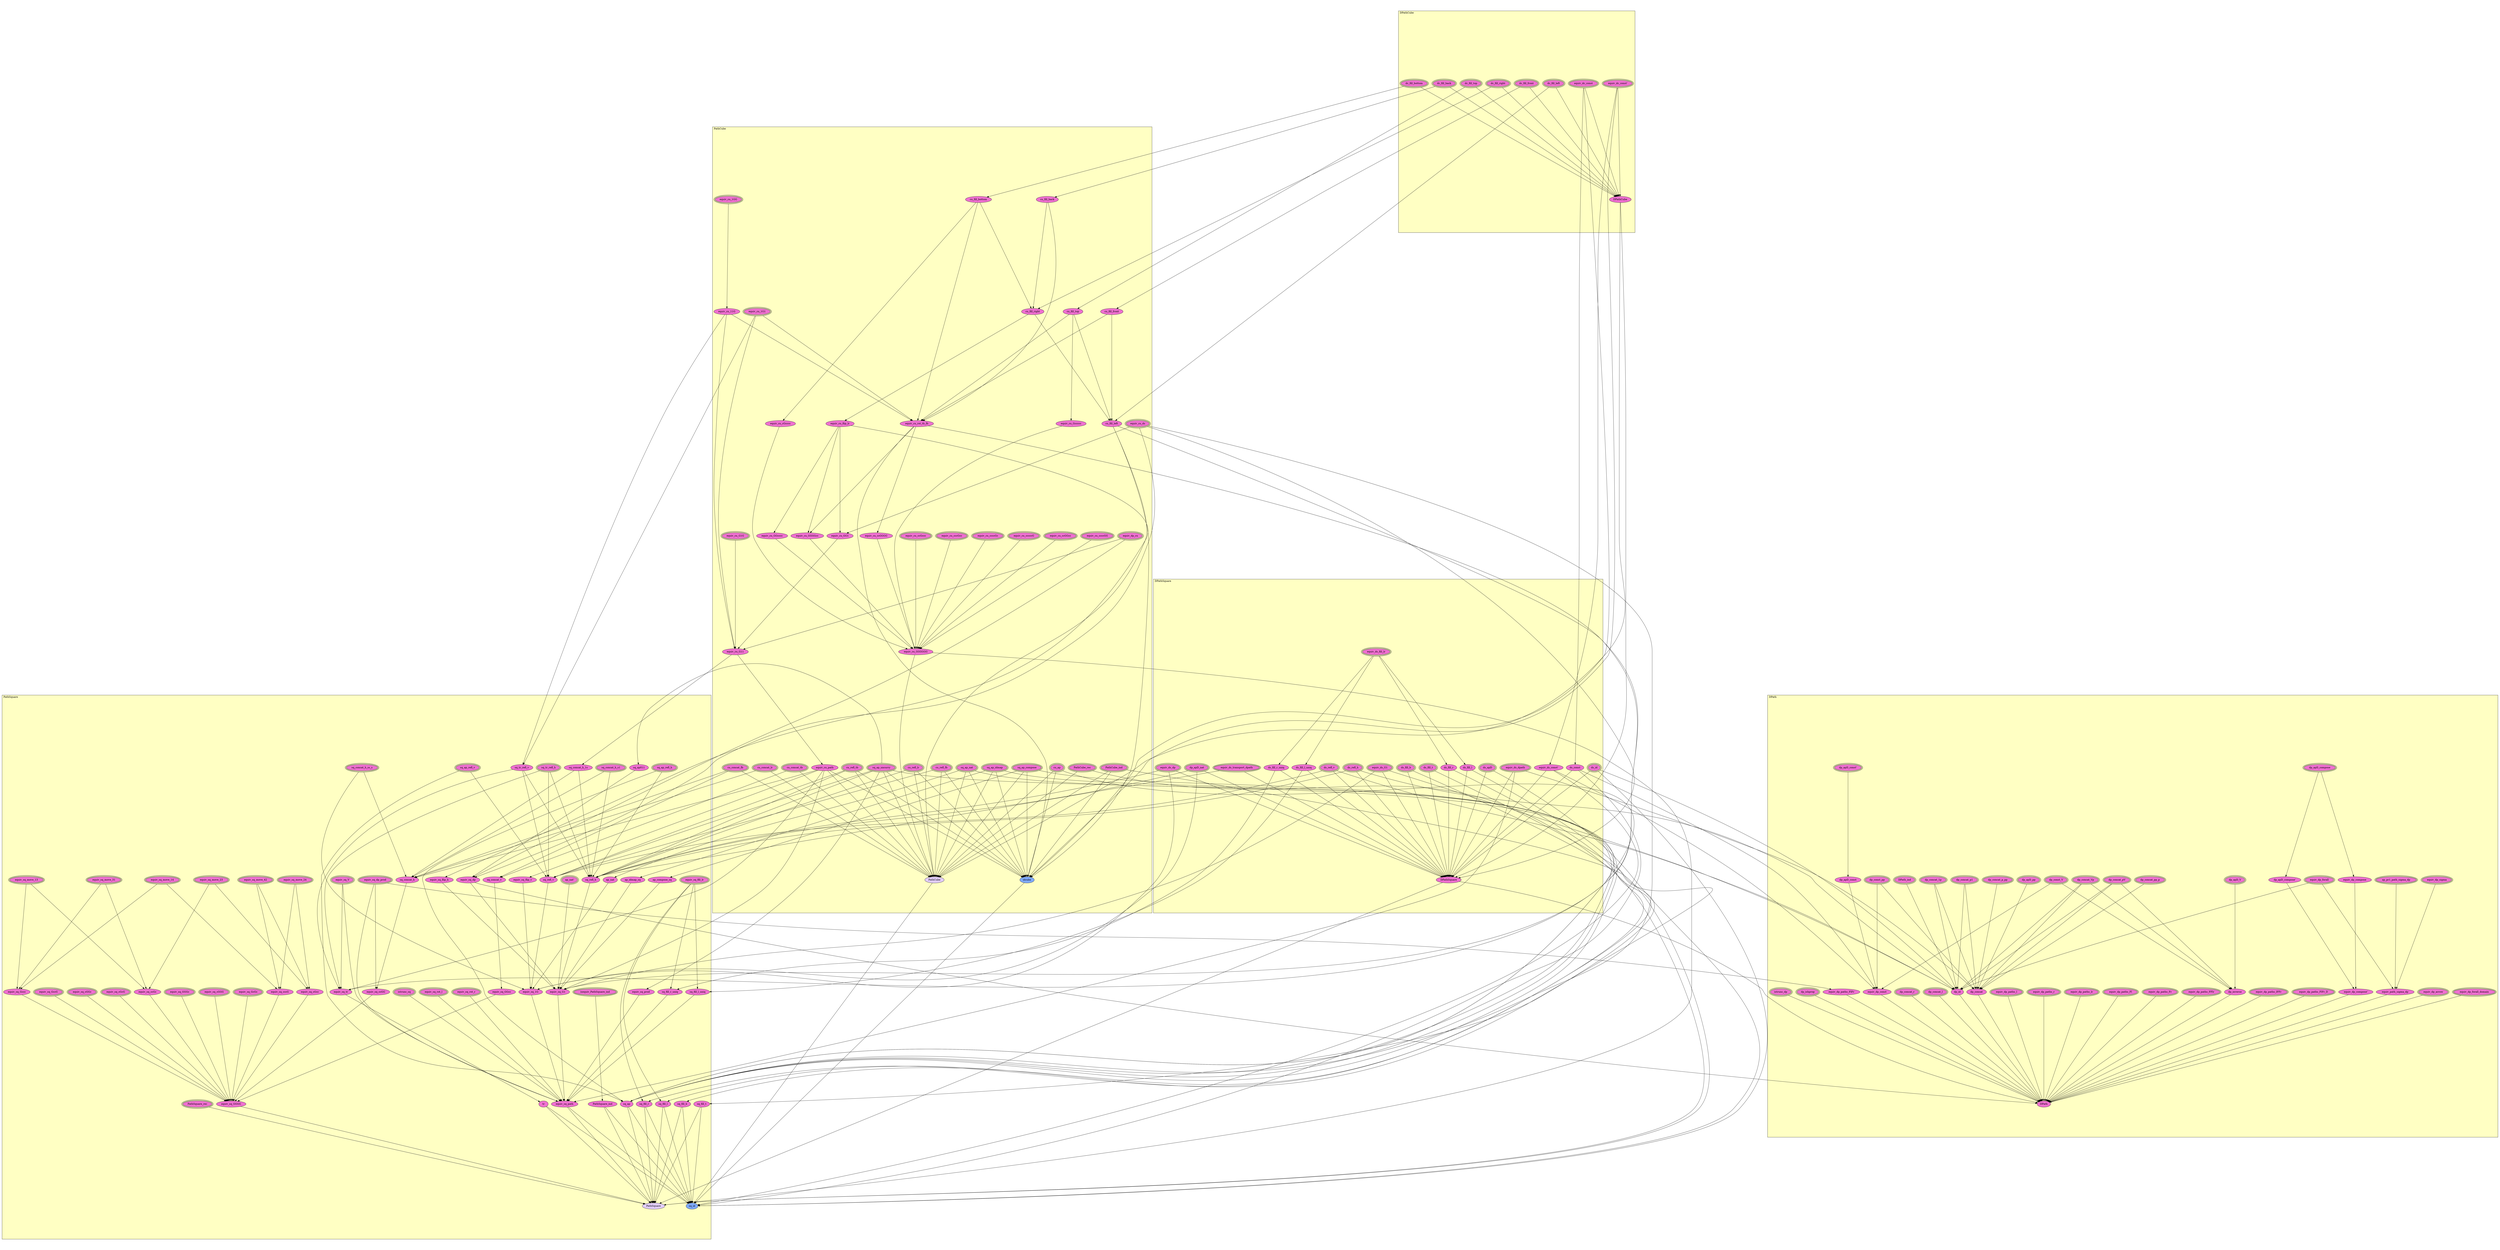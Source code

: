 digraph HoTT_Cubical {
  graph [ratio=0.5]
  node [style=filled]
DPathCube_dc_fill_bottom [label="dc_fill_bottom", URL=<DPathCube.html#dc_fill_bottom>, peripheries=3, fillcolor="#F070D1"] ;
PathSquare_sq_ap011 [label="sq_ap011", URL=<PathSquare.html#sq_ap011>, fillcolor="#F070D1"] ;
DPathCube_dc_fill_top [label="dc_fill_top", URL=<DPathCube.html#dc_fill_top>, peripheries=3, fillcolor="#F070D1"] ;
PathSquare_equiv_sq_dp [label="equiv_sq_dp", URL=<PathSquare.html#equiv_sq_dp>, fillcolor="#F070D1"] ;
DPathCube_dc_fill_right [label="dc_fill_right", URL=<DPathCube.html#dc_fill_right>, peripheries=3, fillcolor="#F070D1"] ;
DPathCube_dc_fill_left [label="dc_fill_left", URL=<DPathCube.html#dc_fill_left>, peripheries=3, fillcolor="#F070D1"] ;
PathSquare_ap_idmap_sq [label="ap_idmap_sq", URL=<PathSquare.html#ap_idmap_sq>, fillcolor="#F070D1"] ;
DPathCube_equiv_dc_const [label="equiv_dc_const", URL=<DPathCube.html#equiv_dc_const>, peripheries=3, fillcolor="#F070D1"] ;
PathSquare_ap_compose_sq [label="ap_compose_sq", URL=<PathSquare.html#ap_compose_sq>, fillcolor="#F070D1"] ;
DPathCube_equiv_dc_const_ [label="equiv_dc_const'", URL=<DPathCube.html#equiv_dc_const'>, peripheries=3, fillcolor="#F070D1"] ;
PathSquare_ap_nat_ [label="ap_nat'", URL=<PathSquare.html#ap_nat'>, peripheries=3, fillcolor="#F070D1"] ;
PathSquare_ap_nat [label="ap_nat", URL=<PathSquare.html#ap_nat>, fillcolor="#F070D1"] ;
DPathCube_DPathCube [label="DPathCube", URL=<DPathCube.html#DPathCube>, fillcolor="#F070D1"] ;
PathSquare_equiv_sq_prod [label="equiv_sq_prod", URL=<PathSquare.html#equiv_sq_prod>, fillcolor="#F070D1"] ;
DPath_equiv_dp_sigma [label="equiv_dp_sigma", URL=<DPath.html#equiv_dp_sigma>, peripheries=3, fillcolor="#F070D1"] ;
PathSquare_sq_ap_refl_v [label="sq_ap_refl_v", URL=<PathSquare.html#sq_ap_refl_v>, peripheries=3, fillcolor="#F070D1"] ;
DPath_equiv_dp_forall_domain [label="equiv_dp_forall_domain", URL=<DPath.html#equiv_dp_forall_domain>, peripheries=3, fillcolor="#F070D1"] ;
PathSquare_sq_ap_refl_h [label="sq_ap_refl_h", URL=<PathSquare.html#sq_ap_refl_h>, peripheries=3, fillcolor="#F070D1"] ;
DPath_equiv_dp_arrow [label="equiv_dp_arrow", URL=<DPath.html#equiv_dp_arrow>, peripheries=3, fillcolor="#F070D1"] ;
PathSquare_sq_ap [label="sq_ap", URL=<PathSquare.html#sq_ap>, fillcolor="#F070D1"] ;
DPath_equiv_dp_forall [label="equiv_dp_forall", URL=<DPath.html#equiv_dp_forall>, peripheries=3, fillcolor="#F070D1"] ;
PathSquare_sq_fill_b [label="sq_fill_b", URL=<PathSquare.html#sq_fill_b>, fillcolor="#F070D1"] ;
DPath_ap_pr1_path_sigma_dp [label="ap_pr1_path_sigma_dp", URL=<DPath.html#ap_pr1_path_sigma_dp>, peripheries=3, fillcolor="#F070D1"] ;
PathSquare_sq_fill_t [label="sq_fill_t", URL=<PathSquare.html#sq_fill_t>, fillcolor="#F070D1"] ;
DPath_equiv_path_sigma_dp [label="equiv_path_sigma_dp", URL=<DPath.html#equiv_path_sigma_dp>, fillcolor="#F070D1"] ;
PathSquare_equiv_sq_fill_lr [label="equiv_sq_fill_lr", URL=<PathSquare.html#equiv_sq_fill_lr>, peripheries=3, fillcolor="#F070D1"] ;
DPath_dp_apD_compose [label="dp_apD_compose", URL=<DPath.html#dp_apD_compose>, peripheries=3, fillcolor="#F070D1"] ;
PathSquare_sq_fill_r_uniq [label="sq_fill_r_uniq", URL=<PathSquare.html#sq_fill_r_uniq>, fillcolor="#F070D1"] ;
DPath_dp_apD_compose_ [label="dp_apD_compose'", URL=<DPath.html#dp_apD_compose'>, fillcolor="#F070D1"] ;
PathSquare_sq_fill_r [label="sq_fill_r", URL=<PathSquare.html#sq_fill_r>, fillcolor="#F070D1"] ;
DPath_equiv_dp_compose [label="equiv_dp_compose", URL=<DPath.html#equiv_dp_compose>, fillcolor="#F070D1"] ;
PathSquare_sq_fill_l_uniq [label="sq_fill_l_uniq", URL=<PathSquare.html#sq_fill_l_uniq>, fillcolor="#F070D1"] ;
DPath_equiv_dp_compose_ [label="equiv_dp_compose'", URL=<DPath.html#equiv_dp_compose'>, fillcolor="#F070D1"] ;
PathSquare_sq_fill_l [label="sq_fill_l", URL=<PathSquare.html#sq_fill_l>, fillcolor="#F070D1"] ;
DPath_equiv_dp_paths_FlFr_D [label="equiv_dp_paths_FlFr_D", URL=<DPath.html#equiv_dp_paths_FlFr_D>, peripheries=3, fillcolor="#F070D1"] ;
PathSquare_sq_concat_h_ss_s [label="sq_concat_h_ss_s", URL=<PathSquare.html#sq_concat_h_ss_s>, peripheries=3, fillcolor="#F070D1"] ;
DPath_equiv_dp_paths_lFFr [label="equiv_dp_paths_lFFr", URL=<DPath.html#equiv_dp_paths_lFFr>, peripheries=3, fillcolor="#F070D1"] ;
PathSquare_sq_concat_h_1s [label="sq_concat_h_1s", URL=<PathSquare.html#sq_concat_h_1s>, fillcolor="#F070D1"] ;
DPath_equiv_dp_paths_FlFr [label="equiv_dp_paths_FlFr", URL=<DPath.html#equiv_dp_paths_FlFr>, fillcolor="#F070D1"] ;
PathSquare_sq_concat_h_s1 [label="sq_concat_h_s1", URL=<PathSquare.html#sq_concat_h_s1>, peripheries=3, fillcolor="#F070D1"] ;
DPath_equiv_dp_paths_FFlr [label="equiv_dp_paths_FFlr", URL=<DPath.html#equiv_dp_paths_FFlr>, peripheries=3, fillcolor="#F070D1"] ;
PathSquare_sq_concat_v [label="sq_concat_v", URL=<PathSquare.html#sq_concat_v>, fillcolor="#F070D1"] ;
DPath_equiv_dp_paths_Fr [label="equiv_dp_paths_Fr", URL=<DPath.html#equiv_dp_paths_Fr>, peripheries=3, fillcolor="#F070D1"] ;
PathSquare_sq_concat_h [label="sq_concat_h", URL=<PathSquare.html#sq_concat_h>, fillcolor="#F070D1"] ;
DPath_equiv_dp_paths_Fl [label="equiv_dp_paths_Fl", URL=<DPath.html#equiv_dp_paths_Fl>, peripheries=3, fillcolor="#F070D1"] ;
PathSquare_equiv_sq_dp_prod [label="equiv_sq_dp_prod", URL=<PathSquare.html#equiv_sq_dp_prod>, peripheries=3, fillcolor="#F070D1"] ;
DPath_equiv_dp_paths_lr [label="equiv_dp_paths_lr", URL=<DPath.html#equiv_dp_paths_lr>, peripheries=3, fillcolor="#F070D1"] ;
PathSquare_equiv_sq_move_31 [label="equiv_sq_move_31", URL=<PathSquare.html#equiv_sq_move_31>, peripheries=3, fillcolor="#F070D1"] ;
DPath_equiv_dp_paths_r [label="equiv_dp_paths_r", URL=<DPath.html#equiv_dp_paths_r>, peripheries=3, fillcolor="#F070D1"] ;
PathSquare_equiv_sq_move_13 [label="equiv_sq_move_13", URL=<PathSquare.html#equiv_sq_move_13>, peripheries=3, fillcolor="#F070D1"] ;
DPath_equiv_dp_paths_l [label="equiv_dp_paths_l", URL=<DPath.html#equiv_dp_paths_l>, peripheries=3, fillcolor="#F070D1"] ;
PathSquare_equiv_sq_move_42 [label="equiv_sq_move_42", URL=<PathSquare.html#equiv_sq_move_42>, peripheries=3, fillcolor="#F070D1"] ;
DPath_dp_concat_p_pp [label="dp_concat_p_pp", URL=<DPath.html#dp_concat_p_pp>, peripheries=3, fillcolor="#F070D1"] ;
PathSquare_equiv_sq_move_24 [label="equiv_sq_move_24", URL=<PathSquare.html#equiv_sq_move_24>, peripheries=3, fillcolor="#F070D1"] ;
DPath_dp_concat_pp_p [label="dp_concat_pp_p", URL=<DPath.html#dp_concat_pp_p>, peripheries=3, fillcolor="#F070D1"] ;
PathSquare_equiv_sq_move_14 [label="equiv_sq_move_14", URL=<PathSquare.html#equiv_sq_move_14>, peripheries=3, fillcolor="#F070D1"] ;
DPath_dp_concat_pV [label="dp_concat_pV", URL=<DPath.html#dp_concat_pV>, peripheries=3, fillcolor="#F070D1"] ;
PathSquare_equiv_sq_move_23 [label="equiv_sq_move_23", URL=<PathSquare.html#equiv_sq_move_23>, peripheries=3, fillcolor="#F070D1"] ;
DPath_dp_concat_Vp [label="dp_concat_Vp", URL=<DPath.html#dp_concat_Vp>, peripheries=3, fillcolor="#F070D1"] ;
PathSquare_equiv_sq_cGGG [label="equiv_sq_cGGG", URL=<PathSquare.html#equiv_sq_cGGG>, peripheries=3, fillcolor="#F070D1"] ;
DPath_dp_concat_1p [label="dp_concat_1p", URL=<DPath.html#dp_concat_1p>, peripheries=3, fillcolor="#F070D1"] ;
PathSquare_equiv_sq_GGGc [label="equiv_sq_GGGc", URL=<PathSquare.html#equiv_sq_GGGc>, peripheries=3, fillcolor="#F070D1"] ;
DPath_dp_concat_p1 [label="dp_concat_p1", URL=<DPath.html#dp_concat_p1>, peripheries=3, fillcolor="#F070D1"] ;
PathSquare_equiv_sq_ccGG [label="equiv_sq_ccGG", URL=<PathSquare.html#equiv_sq_ccGG>, fillcolor="#F070D1"] ;
DPath_dp_const_V [label="dp_const_V", URL=<DPath.html#dp_const_V>, peripheries=3, fillcolor="#F070D1"] ;
PathSquare_equiv_sq_cGcG [label="equiv_sq_cGcG", URL=<PathSquare.html#equiv_sq_cGcG>, peripheries=3, fillcolor="#F070D1"] ;
DPath_dp_const_pp [label="dp_const_pp", URL=<DPath.html#dp_const_pp>, peripheries=3, fillcolor="#F070D1"] ;
PathSquare_equiv_sq_cGGc [label="equiv_sq_cGGc", URL=<PathSquare.html#equiv_sq_cGGc>, peripheries=3, fillcolor="#F070D1"] ;
DPath_dp_apD_V [label="dp_apD_V", URL=<DPath.html#dp_apD_V>, peripheries=3, fillcolor="#F070D1"] ;
PathSquare_equiv_sq_GccG [label="equiv_sq_GccG", URL=<PathSquare.html#equiv_sq_GccG>, peripheries=3, fillcolor="#F070D1"] ;
DPath_dp_apD_pp [label="dp_apD_pp", URL=<DPath.html#dp_apD_pp>, peripheries=3, fillcolor="#F070D1"] ;
PathSquare_equiv_sq_GcGc [label="equiv_sq_GcGc", URL=<PathSquare.html#equiv_sq_GcGc>, peripheries=3, fillcolor="#F070D1"] ;
DPath_dp_inverse [label="dp_inverse", URL=<DPath.html#dp_inverse>, fillcolor="#F070D1"] ;
PathSquare_equiv_sq_GGcc [label="equiv_sq_GGcc", URL=<PathSquare.html#equiv_sq_GGcc>, fillcolor="#F070D1"] ;
DPath_dp_concat_l [label="dp_concat_l", URL=<DPath.html#dp_concat_l>, peripheries=3, fillcolor="#F070D1"] ;
PathSquare_equiv_sq_cccG [label="equiv_sq_cccG", URL=<PathSquare.html#equiv_sq_cccG>, fillcolor="#F070D1"] ;
DPath_dp_concat_r [label="dp_concat_r", URL=<DPath.html#dp_concat_r>, peripheries=3, fillcolor="#F070D1"] ;
PathSquare_equiv_sq_ccGc [label="equiv_sq_ccGc", URL=<PathSquare.html#equiv_sq_ccGc>, fillcolor="#F070D1"] ;
DPath_dp_concat [label="dp_concat", URL=<DPath.html#dp_concat>, fillcolor="#F070D1"] ;
PathSquare_equiv_sq_cGcc [label="equiv_sq_cGcc", URL=<PathSquare.html#equiv_sq_cGcc>, fillcolor="#F070D1"] ;
DPath_dp_apD_const_ [label="dp_apD_const'", URL=<DPath.html#dp_apD_const'>, peripheries=3, fillcolor="#F070D1"] ;
PathSquare_equiv_sq_Gccc [label="equiv_sq_Gccc", URL=<PathSquare.html#equiv_sq_Gccc>, fillcolor="#F070D1"] ;
DPath_dp_apD_const [label="dp_apD_const", URL=<DPath.html#dp_apD_const>, fillcolor="#F070D1"] ;
PathSquare_equiv_sq_GGGG [label="equiv_sq_GGGG", URL=<PathSquare.html#equiv_sq_GGGG>, fillcolor="#F070D1"] ;
DPath_equiv_dp_const [label="equiv_dp_const", URL=<DPath.html#equiv_dp_const>, fillcolor="#F070D1"] ;
PathSquare_equiv_sq_rot_r [label="equiv_sq_rot_r", URL=<PathSquare.html#equiv_sq_rot_r>, peripheries=3, fillcolor="#F070D1"] ;
DPath_DPath_ind [label="DPath_ind", URL=<DPath.html#DPath_ind>, peripheries=3, fillcolor="#F070D1"] ;
PathSquare_equiv_sq_rot_l [label="equiv_sq_rot_l", URL=<PathSquare.html#equiv_sq_rot_l>, peripheries=3, fillcolor="#F070D1"] ;
DPath_dp_id [label="dp_id", URL=<DPath.html#dp_id>, fillcolor="#F070D1"] ;
PathSquare_equiv_sq_V [label="equiv_sq_V", URL=<PathSquare.html#equiv_sq_V>, peripheries=3, fillcolor="#F070D1"] ;
DPath_dp_ishprop [label="dp_ishprop", URL=<DPath.html#dp_ishprop>, peripheries=3, fillcolor="#F070D1"] ;
PathSquare_sq_tr_refl_v [label="sq_tr_refl_v", URL=<PathSquare.html#sq_tr_refl_v>, fillcolor="#F070D1"] ;
DPath_istrunc_dp [label="istrunc_dp", URL=<DPath.html#istrunc_dp>, peripheries=3, fillcolor="#F070D1"] ;
PathSquare_sq_tr_refl_h [label="sq_tr_refl_h", URL=<PathSquare.html#sq_tr_refl_h>, peripheries=3, fillcolor="#F070D1"] ;
DPath_DPath [label="DPath", URL=<DPath.html#DPath>, fillcolor="#F070D1"] ;
PathSquare_equiv_sq_tr [label="equiv_sq_tr", URL=<PathSquare.html#equiv_sq_tr>, fillcolor="#F070D1"] ;
PathSquare_tr [label="tr", URL=<PathSquare.html#tr>, fillcolor="#F070D1"] ;
PathSquare_equiv_sq_flip_v [label="equiv_sq_flip_v", URL=<PathSquare.html#equiv_sq_flip_v>, fillcolor="#F070D1"] ;
PathSquare_equiv_sq_flip_h [label="equiv_sq_flip_h", URL=<PathSquare.html#equiv_sq_flip_h>, fillcolor="#F070D1"] ;
PathSquare_sq_refl_v [label="sq_refl_v", URL=<PathSquare.html#sq_refl_v>, fillcolor="#F070D1"] ;
PathSquare_sq_refl_h [label="sq_refl_h", URL=<PathSquare.html#sq_refl_h>, fillcolor="#F070D1"] ;
PathSquare_equiv_sq_1G [label="equiv_sq_1G", URL=<PathSquare.html#equiv_sq_1G>, fillcolor="#F070D1"] ;
PathSquare_equiv_sq_G1 [label="equiv_sq_G1", URL=<PathSquare.html#equiv_sq_G1>, fillcolor="#F070D1"] ;
PathSquare_istrunc_sq [label="istrunc_sq", URL=<PathSquare.html#istrunc_sq>, peripheries=3, fillcolor="#F070D1"] ;
PathSquare_equiv_sq_path [label="equiv_sq_path", URL=<PathSquare.html#equiv_sq_path>, fillcolor="#F070D1"] ;
PathSquare_isequiv_PathSquare_ind [label="isequiv_PathSquare_ind", URL=<PathSquare.html#isequiv_PathSquare_ind>, peripheries=3, fillcolor="#F070D1"] ;
PathSquare_PathSquare_rec [label="PathSquare_rec", URL=<PathSquare.html#PathSquare_rec>, peripheries=3, fillcolor="#F070D1"] ;
PathSquare_PathSquare_ind [label="PathSquare_ind", URL=<PathSquare.html#PathSquare_ind>, fillcolor="#F070D1"] ;
PathSquare_sq_id [label="sq_id", URL=<PathSquare.html#sq_id>, fillcolor="#7FAAFF"] ;
PathSquare_PathSquare [label="PathSquare", URL=<PathSquare.html#PathSquare>, fillcolor="#E2CDFA"] ;
PathCube_cu_ap [label="cu_ap", URL=<PathCube.html#cu_ap>, peripheries=3, fillcolor="#F070D1"] ;
PathCube_sq_ap_uncurry [label="sq_ap_uncurry", URL=<PathCube.html#sq_ap_uncurry>, peripheries=3, fillcolor="#F070D1"] ;
PathCube_sq_ap_nat [label="sq_ap_nat", URL=<PathCube.html#sq_ap_nat>, peripheries=3, fillcolor="#F070D1"] ;
PathCube_sq_ap_idmap [label="sq_ap_idmap", URL=<PathCube.html#sq_ap_idmap>, peripheries=3, fillcolor="#F070D1"] ;
PathCube_sq_ap_compose [label="sq_ap_compose", URL=<PathCube.html#sq_ap_compose>, peripheries=3, fillcolor="#F070D1"] ;
PathCube_cu_concat_fb [label="cu_concat_fb", URL=<PathCube.html#cu_concat_fb>, peripheries=3, fillcolor="#F070D1"] ;
PathCube_cu_concat_tb [label="cu_concat_tb", URL=<PathCube.html#cu_concat_tb>, peripheries=3, fillcolor="#F070D1"] ;
PathCube_cu_concat_lr [label="cu_concat_lr", URL=<PathCube.html#cu_concat_lr>, peripheries=3, fillcolor="#F070D1"] ;
PathCube_cu_fill_back [label="cu_fill_back", URL=<PathCube.html#cu_fill_back>, fillcolor="#F070D1"] ;
PathCube_cu_fill_front [label="cu_fill_front", URL=<PathCube.html#cu_fill_front>, fillcolor="#F070D1"] ;
PathCube_cu_fill_bottom [label="cu_fill_bottom", URL=<PathCube.html#cu_fill_bottom>, fillcolor="#F070D1"] ;
PathCube_cu_fill_top [label="cu_fill_top", URL=<PathCube.html#cu_fill_top>, fillcolor="#F070D1"] ;
PathCube_cu_fill_right [label="cu_fill_right", URL=<PathCube.html#cu_fill_right>, fillcolor="#F070D1"] ;
PathCube_cu_fill_left [label="cu_fill_left", URL=<PathCube.html#cu_fill_left>, fillcolor="#F070D1"] ;
PathCube_equiv_cu_flip_lr [label="equiv_cu_flip_lr", URL=<PathCube.html#equiv_cu_flip_lr>, fillcolor="#F070D1"] ;
PathCube_equiv_dp_cu [label="equiv_dp_cu", URL=<PathCube.html#equiv_dp_cu>, peripheries=3, fillcolor="#F070D1"] ;
PathCube_equiv_cu_ds [label="equiv_cu_ds", URL=<PathCube.html#equiv_cu_ds>, peripheries=3, fillcolor="#F070D1"] ;
PathCube_equiv_cu_G1G [label="equiv_cu_G1G", URL=<PathCube.html#equiv_cu_G1G>, peripheries=3, fillcolor="#F070D1"] ;
PathCube_equiv_cu_1GG [label="equiv_cu_1GG", URL=<PathCube.html#equiv_cu_1GG>, peripheries=3, fillcolor="#F070D1"] ;
PathCube_equiv_cu_GG1 [label="equiv_cu_GG1", URL=<PathCube.html#equiv_cu_GG1>, fillcolor="#F070D1"] ;
PathCube_equiv_cu_11G [label="equiv_cu_11G", URL=<PathCube.html#equiv_cu_11G>, fillcolor="#F070D1"] ;
PathCube_equiv_cu_1G1 [label="equiv_cu_1G1", URL=<PathCube.html#equiv_cu_1G1>, peripheries=3, fillcolor="#F070D1"] ;
PathCube_equiv_cu_G11 [label="equiv_cu_G11", URL=<PathCube.html#equiv_cu_G11>, fillcolor="#F070D1"] ;
PathCube_equiv_cu_rot_tb_fb [label="equiv_cu_rot_tb_fb", URL=<PathCube.html#equiv_cu_rot_tb_fb>, fillcolor="#F070D1"] ;
PathCube_equiv_cu_ccccGG [label="equiv_cu_ccccGG", URL=<PathCube.html#equiv_cu_ccccGG>, peripheries=3, fillcolor="#F070D1"] ;
PathCube_equiv_cu_ccGGcc [label="equiv_cu_ccGGcc", URL=<PathCube.html#equiv_cu_ccGGcc>, peripheries=3, fillcolor="#F070D1"] ;
PathCube_equiv_cu_GGcccc [label="equiv_cu_GGcccc", URL=<PathCube.html#equiv_cu_GGcccc>, fillcolor="#F070D1"] ;
PathCube_equiv_cu_GGGGcc [label="equiv_cu_GGGGcc", URL=<PathCube.html#equiv_cu_GGGGcc>, fillcolor="#F070D1"] ;
PathCube_equiv_cu_ccGGGG [label="equiv_cu_ccGGGG", URL=<PathCube.html#equiv_cu_ccGGGG>, fillcolor="#F070D1"] ;
PathCube_equiv_cu_cccccG [label="equiv_cu_cccccG", URL=<PathCube.html#equiv_cu_cccccG>, peripheries=3, fillcolor="#F070D1"] ;
PathCube_equiv_cu_ccccGc [label="equiv_cu_ccccGc", URL=<PathCube.html#equiv_cu_ccccGc>, peripheries=3, fillcolor="#F070D1"] ;
PathCube_equiv_cu_cccGcc [label="equiv_cu_cccGcc", URL=<PathCube.html#equiv_cu_cccGcc>, peripheries=3, fillcolor="#F070D1"] ;
PathCube_equiv_cu_ccGccc [label="equiv_cu_ccGccc", URL=<PathCube.html#equiv_cu_ccGccc>, peripheries=3, fillcolor="#F070D1"] ;
PathCube_equiv_cu_cGcccc [label="equiv_cu_cGcccc", URL=<PathCube.html#equiv_cu_cGcccc>, fillcolor="#F070D1"] ;
PathCube_equiv_cu_Gccccc [label="equiv_cu_Gccccc", URL=<PathCube.html#equiv_cu_Gccccc>, fillcolor="#F070D1"] ;
PathCube_equiv_cu_GGGGGG [label="equiv_cu_GGGGGG", URL=<PathCube.html#equiv_cu_GGGGGG>, fillcolor="#F070D1"] ;
PathCube_cu_refl_fb [label="cu_refl_fb", URL=<PathCube.html#cu_refl_fb>, peripheries=3, fillcolor="#F070D1"] ;
PathCube_cu_refl_tb [label="cu_refl_tb", URL=<PathCube.html#cu_refl_tb>, peripheries=3, fillcolor="#F070D1"] ;
PathCube_cu_refl_lr [label="cu_refl_lr", URL=<PathCube.html#cu_refl_lr>, peripheries=3, fillcolor="#F070D1"] ;
PathCube_equiv_cu_path [label="equiv_cu_path", URL=<PathCube.html#equiv_cu_path>, fillcolor="#F070D1"] ;
PathCube_PathCube_rec [label="PathCube_rec", URL=<PathCube.html#PathCube_rec>, peripheries=3, fillcolor="#F070D1"] ;
PathCube_PathCube_ind [label="PathCube_ind", URL=<PathCube.html#PathCube_ind>, peripheries=3, fillcolor="#F070D1"] ;
PathCube_idcube [label="idcube", URL=<PathCube.html#idcube>, fillcolor="#7FAAFF"] ;
PathCube_PathCube [label="PathCube", URL=<PathCube.html#PathCube>, fillcolor="#E2CDFA"] ;
DPathSquare_equiv_ds_transport_dpath [label="equiv_ds_transport_dpath", URL=<DPathSquare.html#equiv_ds_transport_dpath>, peripheries=3, fillcolor="#F070D1"] ;
DPathSquare_ds_fill_b [label="ds_fill_b", URL=<DPathSquare.html#ds_fill_b>, peripheries=3, fillcolor="#F070D1"] ;
DPathSquare_ds_fill_t [label="ds_fill_t", URL=<DPathSquare.html#ds_fill_t>, peripheries=3, fillcolor="#F070D1"] ;
DPathSquare_equiv_ds_fill_lr [label="equiv_ds_fill_lr", URL=<DPathSquare.html#equiv_ds_fill_lr>, peripheries=3, fillcolor="#F070D1"] ;
DPathSquare_ds_fill_r_uniq [label="ds_fill_r_uniq", URL=<DPathSquare.html#ds_fill_r_uniq>, fillcolor="#F070D1"] ;
DPathSquare_ds_fill_r [label="ds_fill_r", URL=<DPathSquare.html#ds_fill_r>, fillcolor="#F070D1"] ;
DPathSquare_ds_fill_l_uniq [label="ds_fill_l_uniq", URL=<DPathSquare.html#ds_fill_l_uniq>, fillcolor="#F070D1"] ;
DPathSquare_ds_fill_l [label="ds_fill_l", URL=<DPathSquare.html#ds_fill_l>, fillcolor="#F070D1"] ;
DPathSquare_equiv_ds_dp [label="equiv_ds_dp", URL=<DPathSquare.html#equiv_ds_dp>, peripheries=3, fillcolor="#F070D1"] ;
DPathSquare_equiv_ds_G1 [label="equiv_ds_G1", URL=<DPathSquare.html#equiv_ds_G1>, peripheries=3, fillcolor="#F070D1"] ;
DPathSquare_dp_apD_nat [label="dp_apD_nat", URL=<DPathSquare.html#dp_apD_nat>, peripheries=3, fillcolor="#F070D1"] ;
DPathSquare_equiv_ds_const_ [label="equiv_ds_const'", URL=<DPathSquare.html#equiv_ds_const'>, fillcolor="#F070D1"] ;
DPathSquare_ds_const [label="ds_const", URL=<DPathSquare.html#ds_const>, fillcolor="#F070D1"] ;
DPathSquare_ds_apD [label="ds_apD", URL=<DPathSquare.html#ds_apD>, peripheries=3, fillcolor="#F070D1"] ;
DPathSquare_equiv_ds_dpath [label="equiv_ds_dpath", URL=<DPathSquare.html#equiv_ds_dpath>, peripheries=3, fillcolor="#F070D1"] ;
DPathSquare_ds_refl_v [label="ds_refl_v", URL=<DPathSquare.html#ds_refl_v>, peripheries=3, fillcolor="#F070D1"] ;
DPathSquare_ds_refl_h [label="ds_refl_h", URL=<DPathSquare.html#ds_refl_h>, peripheries=3, fillcolor="#F070D1"] ;
DPathSquare_ds_id [label="ds_id", URL=<DPathSquare.html#ds_id>, peripheries=3, fillcolor="#F070D1"] ;
DPathSquare_DPathSquare [label="DPathSquare", URL=<DPathSquare.html#DPathSquare>, fillcolor="#F070D1"] ;
DPathCube_dc_fill_back [label="dc_fill_back", URL=<DPathCube.html#dc_fill_back>, peripheries=3, fillcolor="#F070D1"] ;
DPathCube_dc_fill_front [label="dc_fill_front", URL=<DPathCube.html#dc_fill_front>, peripheries=3, fillcolor="#F070D1"] ;
  DPathCube_dc_fill_bottom -> PathCube_cu_fill_bottom [] ;
  DPathCube_dc_fill_bottom -> DPathCube_DPathCube [] ;
  PathSquare_sq_ap011 -> PathSquare_equiv_sq_dp [] ;
  DPathCube_dc_fill_top -> PathCube_cu_fill_top [] ;
  DPathCube_dc_fill_top -> DPathCube_DPathCube [] ;
  PathSquare_equiv_sq_dp -> PathSquare_equiv_sq_G1 [] ;
  PathSquare_equiv_sq_dp -> DPath_DPath [] ;
  DPathCube_dc_fill_right -> PathCube_cu_fill_right [] ;
  DPathCube_dc_fill_right -> DPathCube_DPathCube [] ;
  DPathCube_dc_fill_left -> PathCube_cu_fill_left [] ;
  DPathCube_dc_fill_left -> DPathCube_DPathCube [] ;
  PathSquare_ap_idmap_sq -> PathSquare_equiv_sq_G1 [] ;
  DPathCube_equiv_dc_const -> PathCube_idcube [] ;
  DPathCube_equiv_dc_const -> DPathSquare_ds_const [] ;
  DPathCube_equiv_dc_const -> DPathCube_DPathCube [] ;
  PathSquare_ap_compose_sq -> PathSquare_equiv_sq_G1 [] ;
  DPathCube_equiv_dc_const_ -> PathCube_idcube [] ;
  DPathCube_equiv_dc_const_ -> DPathSquare_equiv_ds_const_ [] ;
  DPathCube_equiv_dc_const_ -> DPathCube_DPathCube [] ;
  PathSquare_ap_nat_ -> PathSquare_equiv_sq_G1 [] ;
  PathSquare_ap_nat -> PathSquare_equiv_sq_1G [] ;
  DPathCube_DPathCube -> PathCube_PathCube [] ;
  DPathCube_DPathCube -> DPathSquare_DPathSquare [] ;
  PathSquare_equiv_sq_prod -> PathSquare_equiv_sq_path [] ;
  DPath_equiv_dp_sigma -> DPath_equiv_path_sigma_dp [] ;
  PathSquare_sq_ap_refl_v -> PathSquare_sq_ap [] ;
  PathSquare_sq_ap_refl_v -> PathSquare_sq_refl_v [] ;
  DPath_equiv_dp_forall_domain -> DPath_DPath [] ;
  PathSquare_sq_ap_refl_h -> PathSquare_sq_ap [] ;
  PathSquare_sq_ap_refl_h -> PathSquare_sq_refl_h [] ;
  DPath_equiv_dp_arrow -> DPath_DPath [] ;
  PathSquare_sq_ap -> PathSquare_sq_id [] ;
  PathSquare_sq_ap -> PathSquare_PathSquare [] ;
  DPath_equiv_dp_forall -> DPath_equiv_path_sigma_dp [] ;
  DPath_equiv_dp_forall -> DPath_dp_id [] ;
  PathSquare_sq_fill_b -> PathSquare_sq_id [] ;
  PathSquare_sq_fill_b -> PathSquare_PathSquare [] ;
  DPath_ap_pr1_path_sigma_dp -> DPath_equiv_path_sigma_dp [] ;
  PathSquare_sq_fill_t -> PathSquare_sq_id [] ;
  PathSquare_sq_fill_t -> PathSquare_PathSquare [] ;
  DPath_equiv_path_sigma_dp -> DPath_DPath [] ;
  PathSquare_equiv_sq_fill_lr -> PathSquare_sq_fill_r_uniq [] ;
  PathSquare_equiv_sq_fill_lr -> PathSquare_sq_fill_r [] ;
  PathSquare_equiv_sq_fill_lr -> PathSquare_sq_fill_l_uniq [] ;
  PathSquare_equiv_sq_fill_lr -> PathSquare_sq_fill_l [] ;
  DPath_dp_apD_compose -> DPath_dp_apD_compose_ [] ;
  DPath_dp_apD_compose -> DPath_equiv_dp_compose [] ;
  PathSquare_sq_fill_r_uniq -> PathSquare_equiv_sq_path [] ;
  DPath_dp_apD_compose_ -> DPath_equiv_dp_compose_ [] ;
  PathSquare_sq_fill_r -> PathSquare_sq_id [] ;
  PathSquare_sq_fill_r -> PathSquare_PathSquare [] ;
  DPath_equiv_dp_compose -> DPath_equiv_dp_compose_ [] ;
  PathSquare_sq_fill_l_uniq -> PathSquare_equiv_sq_path [] ;
  DPath_equiv_dp_compose_ -> DPath_DPath [] ;
  PathSquare_sq_fill_l -> PathSquare_sq_id [] ;
  PathSquare_sq_fill_l -> PathSquare_PathSquare [] ;
  DPath_equiv_dp_paths_FlFr_D -> DPath_DPath [] ;
  PathSquare_sq_concat_h_ss_s -> PathSquare_sq_concat_h [] ;
  PathSquare_sq_concat_h_ss_s -> PathSquare_equiv_sq_1G [] ;
  DPath_equiv_dp_paths_lFFr -> DPath_DPath [] ;
  PathSquare_sq_concat_h_1s -> PathSquare_sq_concat_h [] ;
  PathSquare_sq_concat_h_1s -> PathSquare_sq_refl_h [] ;
  DPath_equiv_dp_paths_FlFr -> DPath_DPath [] ;
  PathSquare_sq_concat_h_s1 -> PathSquare_sq_concat_h [] ;
  PathSquare_sq_concat_h_s1 -> PathSquare_sq_refl_h [] ;
  DPath_equiv_dp_paths_FFlr -> DPath_DPath [] ;
  PathSquare_sq_concat_v -> PathSquare_equiv_sq_GGcc [] ;
  DPath_equiv_dp_paths_Fr -> DPath_DPath [] ;
  PathSquare_sq_concat_h -> PathSquare_equiv_sq_ccGG [] ;
  DPath_equiv_dp_paths_Fl -> DPath_DPath [] ;
  PathSquare_equiv_sq_dp_prod -> PathSquare_equiv_sq_ccGG [] ;
  PathSquare_equiv_sq_dp_prod -> PathSquare_equiv_sq_path [] ;
  PathSquare_equiv_sq_dp_prod -> DPath_equiv_dp_paths_FlFr [] ;
  DPath_equiv_dp_paths_lr -> DPath_DPath [] ;
  PathSquare_equiv_sq_move_31 -> PathSquare_equiv_sq_ccGc [] ;
  PathSquare_equiv_sq_move_31 -> PathSquare_equiv_sq_Gccc [] ;
  DPath_equiv_dp_paths_r -> DPath_DPath [] ;
  PathSquare_equiv_sq_move_13 -> PathSquare_equiv_sq_ccGc [] ;
  PathSquare_equiv_sq_move_13 -> PathSquare_equiv_sq_Gccc [] ;
  DPath_equiv_dp_paths_l -> DPath_DPath [] ;
  PathSquare_equiv_sq_move_42 -> PathSquare_equiv_sq_cccG [] ;
  PathSquare_equiv_sq_move_42 -> PathSquare_equiv_sq_cGcc [] ;
  DPath_dp_concat_p_pp -> DPath_dp_concat [] ;
  PathSquare_equiv_sq_move_24 -> PathSquare_equiv_sq_cccG [] ;
  PathSquare_equiv_sq_move_24 -> PathSquare_equiv_sq_cGcc [] ;
  DPath_dp_concat_pp_p -> DPath_dp_concat [] ;
  PathSquare_equiv_sq_move_14 -> PathSquare_equiv_sq_cccG [] ;
  PathSquare_equiv_sq_move_14 -> PathSquare_equiv_sq_Gccc [] ;
  DPath_dp_concat_pV -> DPath_dp_inverse [] ;
  DPath_dp_concat_pV -> DPath_dp_concat [] ;
  DPath_dp_concat_pV -> DPath_dp_id [] ;
  PathSquare_equiv_sq_move_23 -> PathSquare_equiv_sq_ccGc [] ;
  PathSquare_equiv_sq_move_23 -> PathSquare_equiv_sq_cGcc [] ;
  DPath_dp_concat_Vp -> DPath_dp_inverse [] ;
  DPath_dp_concat_Vp -> DPath_dp_concat [] ;
  DPath_dp_concat_Vp -> DPath_dp_id [] ;
  PathSquare_equiv_sq_cGGG -> PathSquare_equiv_sq_GGGG [] ;
  DPath_dp_concat_1p -> DPath_dp_concat [] ;
  DPath_dp_concat_1p -> DPath_dp_id [] ;
  PathSquare_equiv_sq_GGGc -> PathSquare_equiv_sq_GGGG [] ;
  DPath_dp_concat_p1 -> DPath_dp_concat [] ;
  DPath_dp_concat_p1 -> DPath_dp_id [] ;
  PathSquare_equiv_sq_ccGG -> PathSquare_equiv_sq_GGGG [] ;
  DPath_dp_const_V -> DPath_dp_inverse [] ;
  DPath_dp_const_V -> DPath_equiv_dp_const [] ;
  PathSquare_equiv_sq_cGcG -> PathSquare_equiv_sq_GGGG [] ;
  DPath_dp_const_pp -> DPath_dp_concat [] ;
  DPath_dp_const_pp -> DPath_equiv_dp_const [] ;
  PathSquare_equiv_sq_cGGc -> PathSquare_equiv_sq_GGGG [] ;
  DPath_dp_apD_V -> DPath_dp_inverse [] ;
  PathSquare_equiv_sq_GccG -> PathSquare_equiv_sq_GGGG [] ;
  DPath_dp_apD_pp -> DPath_dp_concat [] ;
  PathSquare_equiv_sq_GcGc -> PathSquare_equiv_sq_GGGG [] ;
  DPath_dp_inverse -> DPath_DPath [] ;
  PathSquare_equiv_sq_GGcc -> PathSquare_equiv_sq_GGGG [] ;
  DPath_dp_concat_l -> DPath_DPath [] ;
  PathSquare_equiv_sq_cccG -> PathSquare_equiv_sq_GGGG [] ;
  DPath_dp_concat_r -> DPath_DPath [] ;
  PathSquare_equiv_sq_ccGc -> PathSquare_equiv_sq_GGGG [] ;
  DPath_dp_concat -> DPath_DPath [] ;
  PathSquare_equiv_sq_cGcc -> PathSquare_equiv_sq_GGGG [] ;
  DPath_dp_apD_const_ -> DPath_dp_apD_const [] ;
  PathSquare_equiv_sq_Gccc -> PathSquare_equiv_sq_GGGG [] ;
  DPath_dp_apD_const -> DPath_equiv_dp_const [] ;
  PathSquare_equiv_sq_GGGG -> PathSquare_PathSquare [] ;
  DPath_equiv_dp_const -> DPath_DPath [] ;
  PathSquare_equiv_sq_rot_r -> PathSquare_equiv_sq_path [] ;
  DPath_DPath_ind -> DPath_dp_id [] ;
  PathSquare_equiv_sq_rot_l -> PathSquare_equiv_sq_path [] ;
  DPath_dp_id -> DPath_DPath [] ;
  PathSquare_equiv_sq_V -> PathSquare_equiv_sq_tr [] ;
  PathSquare_equiv_sq_V -> PathSquare_equiv_sq_path [] ;
  DPath_dp_ishprop -> DPath_DPath [] ;
  PathSquare_sq_tr_refl_v -> PathSquare_equiv_sq_tr [] ;
  PathSquare_sq_tr_refl_v -> PathSquare_sq_refl_v [] ;
  PathSquare_sq_tr_refl_v -> PathSquare_sq_refl_h [] ;
  DPath_istrunc_dp -> DPath_DPath [] ;
  PathSquare_sq_tr_refl_h -> PathSquare_equiv_sq_tr [] ;
  PathSquare_sq_tr_refl_h -> PathSquare_sq_refl_v [] ;
  PathSquare_sq_tr_refl_h -> PathSquare_sq_refl_h [] ;
  PathSquare_equiv_sq_tr -> PathSquare_tr [] ;
  PathSquare_tr -> PathSquare_sq_id [] ;
  PathSquare_tr -> PathSquare_PathSquare [] ;
  PathSquare_equiv_sq_flip_v -> PathSquare_equiv_sq_1G [] ;
  PathSquare_equiv_sq_flip_h -> PathSquare_equiv_sq_G1 [] ;
  PathSquare_sq_refl_v -> PathSquare_equiv_sq_1G [] ;
  PathSquare_sq_refl_h -> PathSquare_equiv_sq_G1 [] ;
  PathSquare_equiv_sq_1G -> PathSquare_equiv_sq_path [] ;
  PathSquare_equiv_sq_G1 -> PathSquare_equiv_sq_path [] ;
  PathSquare_istrunc_sq -> PathSquare_equiv_sq_path [] ;
  PathSquare_equiv_sq_path -> PathSquare_sq_id [] ;
  PathSquare_equiv_sq_path -> PathSquare_PathSquare [] ;
  PathSquare_isequiv_PathSquare_ind -> PathSquare_PathSquare_ind [] ;
  PathSquare_PathSquare_rec -> PathSquare_PathSquare [] ;
  PathSquare_PathSquare_ind -> PathSquare_sq_id [] ;
  PathSquare_PathSquare_ind -> PathSquare_PathSquare [] ;
  PathCube_cu_ap -> PathSquare_sq_ap [] ;
  PathCube_cu_ap -> PathCube_idcube [] ;
  PathCube_cu_ap -> PathCube_PathCube [] ;
  PathCube_sq_ap_uncurry -> PathSquare_sq_ap011 [] ;
  PathCube_sq_ap_uncurry -> PathSquare_equiv_sq_prod [] ;
  PathCube_sq_ap_uncurry -> PathSquare_sq_ap [] ;
  PathCube_sq_ap_uncurry -> PathSquare_sq_refl_v [] ;
  PathCube_sq_ap_uncurry -> PathSquare_sq_refl_h [] ;
  PathCube_sq_ap_uncurry -> PathCube_idcube [] ;
  PathCube_sq_ap_uncurry -> PathCube_PathCube [] ;
  PathCube_sq_ap_nat -> PathSquare_ap_nat [] ;
  PathCube_sq_ap_nat -> PathSquare_sq_ap [] ;
  PathCube_sq_ap_nat -> PathCube_idcube [] ;
  PathCube_sq_ap_nat -> PathCube_PathCube [] ;
  PathCube_sq_ap_idmap -> PathSquare_ap_idmap_sq [] ;
  PathCube_sq_ap_idmap -> PathSquare_sq_ap [] ;
  PathCube_sq_ap_idmap -> PathCube_idcube [] ;
  PathCube_sq_ap_idmap -> PathCube_PathCube [] ;
  PathCube_sq_ap_compose -> PathSquare_ap_compose_sq [] ;
  PathCube_sq_ap_compose -> PathSquare_sq_ap [] ;
  PathCube_sq_ap_compose -> PathCube_idcube [] ;
  PathCube_sq_ap_compose -> PathCube_PathCube [] ;
  PathCube_cu_concat_fb -> PathSquare_sq_concat_v [] ;
  PathCube_cu_concat_fb -> PathSquare_sq_concat_h [] ;
  PathCube_cu_concat_fb -> PathCube_PathCube [] ;
  PathCube_cu_concat_tb -> PathSquare_sq_concat_v [] ;
  PathCube_cu_concat_tb -> PathCube_PathCube [] ;
  PathCube_cu_concat_lr -> PathSquare_sq_concat_h [] ;
  PathCube_cu_concat_lr -> PathCube_PathCube [] ;
  PathCube_cu_fill_back -> PathCube_cu_fill_right [] ;
  PathCube_cu_fill_back -> PathCube_equiv_cu_rot_tb_fb [] ;
  PathCube_cu_fill_front -> PathCube_cu_fill_left [] ;
  PathCube_cu_fill_front -> PathCube_equiv_cu_rot_tb_fb [] ;
  PathCube_cu_fill_bottom -> PathCube_cu_fill_right [] ;
  PathCube_cu_fill_bottom -> PathCube_equiv_cu_rot_tb_fb [] ;
  PathCube_cu_fill_bottom -> PathCube_equiv_cu_cGcccc [] ;
  PathCube_cu_fill_top -> PathCube_cu_fill_left [] ;
  PathCube_cu_fill_top -> PathCube_equiv_cu_rot_tb_fb [] ;
  PathCube_cu_fill_top -> PathCube_equiv_cu_Gccccc [] ;
  PathCube_cu_fill_right -> PathCube_cu_fill_left [] ;
  PathCube_cu_fill_right -> PathCube_equiv_cu_flip_lr [] ;
  PathCube_cu_fill_left -> PathSquare_equiv_sq_G1 [] ;
  PathCube_cu_fill_left -> PathCube_idcube [] ;
  PathCube_cu_fill_left -> PathCube_PathCube [] ;
  PathCube_equiv_cu_flip_lr -> PathSquare_equiv_sq_flip_h [] ;
  PathCube_equiv_cu_flip_lr -> PathCube_equiv_cu_GG1 [] ;
  PathCube_equiv_cu_flip_lr -> PathCube_equiv_cu_GGcccc [] ;
  PathCube_equiv_cu_flip_lr -> PathCube_equiv_cu_GGGGcc [] ;
  PathCube_equiv_dp_cu -> PathSquare_equiv_sq_dp [] ;
  PathCube_equiv_dp_cu -> PathCube_equiv_cu_G11 [] ;
  PathCube_equiv_cu_ds -> PathSquare_equiv_sq_dp [] ;
  PathCube_equiv_cu_ds -> PathSquare_sq_ap [] ;
  PathCube_equiv_cu_ds -> PathCube_equiv_cu_GG1 [] ;
  PathCube_equiv_cu_ds -> DPathSquare_DPathSquare [] ;
  PathCube_equiv_cu_G1G -> PathCube_equiv_cu_G11 [] ;
  PathCube_equiv_cu_1GG -> PathCube_equiv_cu_11G [] ;
  PathCube_equiv_cu_GG1 -> PathCube_equiv_cu_G11 [] ;
  PathCube_equiv_cu_11G -> PathSquare_sq_tr_refl_v [] ;
  PathCube_equiv_cu_11G -> PathCube_equiv_cu_G11 [] ;
  PathCube_equiv_cu_11G -> PathCube_equiv_cu_rot_tb_fb [] ;
  PathCube_equiv_cu_1G1 -> PathSquare_sq_tr_refl_v [] ;
  PathCube_equiv_cu_1G1 -> PathCube_equiv_cu_G11 [] ;
  PathCube_equiv_cu_1G1 -> PathCube_equiv_cu_rot_tb_fb [] ;
  PathCube_equiv_cu_G11 -> PathSquare_sq_concat_h_1s [] ;
  PathCube_equiv_cu_G11 -> PathCube_equiv_cu_path [] ;
  PathCube_equiv_cu_rot_tb_fb -> PathSquare_equiv_sq_tr [] ;
  PathCube_equiv_cu_rot_tb_fb -> PathCube_equiv_cu_GGGGcc [] ;
  PathCube_equiv_cu_rot_tb_fb -> PathCube_equiv_cu_ccGGGG [] ;
  PathCube_equiv_cu_rot_tb_fb -> PathCube_idcube [] ;
  PathCube_equiv_cu_ccccGG -> PathCube_equiv_cu_GGGGGG [] ;
  PathCube_equiv_cu_ccGGcc -> PathCube_equiv_cu_GGGGGG [] ;
  PathCube_equiv_cu_GGcccc -> PathCube_equiv_cu_GGGGGG [] ;
  PathCube_equiv_cu_GGGGcc -> PathCube_equiv_cu_GGGGGG [] ;
  PathCube_equiv_cu_ccGGGG -> PathCube_equiv_cu_GGGGGG [] ;
  PathCube_equiv_cu_cccccG -> PathCube_equiv_cu_GGGGGG [] ;
  PathCube_equiv_cu_ccccGc -> PathCube_equiv_cu_GGGGGG [] ;
  PathCube_equiv_cu_cccGcc -> PathCube_equiv_cu_GGGGGG [] ;
  PathCube_equiv_cu_ccGccc -> PathCube_equiv_cu_GGGGGG [] ;
  PathCube_equiv_cu_cGcccc -> PathCube_equiv_cu_GGGGGG [] ;
  PathCube_equiv_cu_Gccccc -> PathCube_equiv_cu_GGGGGG [] ;
  PathCube_equiv_cu_GGGGGG -> PathSquare_PathSquare [] ;
  PathCube_equiv_cu_GGGGGG -> PathCube_PathCube [] ;
  PathCube_cu_refl_fb -> PathSquare_sq_refl_v [] ;
  PathCube_cu_refl_fb -> PathCube_idcube [] ;
  PathCube_cu_refl_fb -> PathCube_PathCube [] ;
  PathCube_cu_refl_tb -> PathSquare_sq_refl_v [] ;
  PathCube_cu_refl_tb -> PathSquare_sq_refl_h [] ;
  PathCube_cu_refl_tb -> PathCube_idcube [] ;
  PathCube_cu_refl_tb -> PathCube_PathCube [] ;
  PathCube_cu_refl_lr -> PathSquare_sq_refl_h [] ;
  PathCube_cu_refl_lr -> PathCube_idcube [] ;
  PathCube_cu_refl_lr -> PathCube_PathCube [] ;
  PathCube_equiv_cu_path -> PathSquare_sq_concat_h [] ;
  PathCube_equiv_cu_path -> PathSquare_equiv_sq_tr [] ;
  PathCube_equiv_cu_path -> PathSquare_equiv_sq_flip_v [] ;
  PathCube_equiv_cu_path -> PathSquare_equiv_sq_G1 [] ;
  PathCube_equiv_cu_path -> PathCube_idcube [] ;
  PathCube_equiv_cu_path -> PathCube_PathCube [] ;
  PathCube_PathCube_rec -> PathSquare_PathSquare [] ;
  PathCube_PathCube_rec -> PathCube_PathCube [] ;
  PathCube_PathCube_ind -> PathSquare_PathSquare [] ;
  PathCube_PathCube_ind -> PathCube_idcube [] ;
  PathCube_PathCube_ind -> PathCube_PathCube [] ;
  PathCube_idcube -> PathSquare_sq_id [] ;
  PathCube_PathCube -> PathSquare_sq_id [] ;
  DPathSquare_equiv_ds_transport_dpath -> PathSquare_sq_refl_h [] ;
  DPathSquare_equiv_ds_transport_dpath -> DPathSquare_DPathSquare [] ;
  DPathSquare_ds_fill_b -> PathSquare_sq_fill_b [] ;
  DPathSquare_ds_fill_b -> DPathSquare_DPathSquare [] ;
  DPathSquare_ds_fill_t -> PathSquare_sq_fill_t [] ;
  DPathSquare_ds_fill_t -> DPathSquare_DPathSquare [] ;
  DPathSquare_equiv_ds_fill_lr -> DPathSquare_ds_fill_r_uniq [] ;
  DPathSquare_equiv_ds_fill_lr -> DPathSquare_ds_fill_r [] ;
  DPathSquare_equiv_ds_fill_lr -> DPathSquare_ds_fill_l_uniq [] ;
  DPathSquare_equiv_ds_fill_lr -> DPathSquare_ds_fill_l [] ;
  DPathSquare_ds_fill_r_uniq -> PathSquare_sq_fill_r_uniq [] ;
  DPathSquare_ds_fill_r_uniq -> DPathSquare_DPathSquare [] ;
  DPathSquare_ds_fill_r -> PathSquare_sq_fill_r [] ;
  DPathSquare_ds_fill_r -> DPathSquare_DPathSquare [] ;
  DPathSquare_ds_fill_l_uniq -> PathSquare_sq_fill_l_uniq [] ;
  DPathSquare_ds_fill_l_uniq -> DPathSquare_DPathSquare [] ;
  DPathSquare_ds_fill_l -> PathSquare_sq_fill_l [] ;
  DPathSquare_ds_fill_l -> DPathSquare_DPathSquare [] ;
  DPathSquare_equiv_ds_dp -> PathSquare_sq_refl_h [] ;
  DPathSquare_equiv_ds_dp -> PathSquare_equiv_sq_1G [] ;
  DPathSquare_equiv_ds_dp -> DPathSquare_DPathSquare [] ;
  DPathSquare_equiv_ds_G1 -> PathSquare_equiv_sq_G1 [] ;
  DPathSquare_equiv_ds_G1 -> DPathSquare_DPathSquare [] ;
  DPathSquare_equiv_ds_G1 -> DPath_dp_id [] ;
  DPathSquare_dp_apD_nat -> PathSquare_sq_refl_h [] ;
  DPathSquare_dp_apD_nat -> PathSquare_equiv_sq_1G [] ;
  DPathSquare_dp_apD_nat -> DPathSquare_DPathSquare [] ;
  DPathSquare_equiv_ds_const_ -> PathSquare_sq_id [] ;
  DPathSquare_equiv_ds_const_ -> DPathSquare_DPathSquare [] ;
  DPathSquare_equiv_ds_const_ -> DPath_equiv_dp_const [] ;
  DPathSquare_ds_const -> PathSquare_sq_id [] ;
  DPathSquare_ds_const -> DPathSquare_DPathSquare [] ;
  DPathSquare_ds_const -> DPath_equiv_dp_const [] ;
  DPathSquare_ds_apD -> PathSquare_sq_id [] ;
  DPathSquare_ds_apD -> DPathSquare_DPathSquare [] ;
  DPathSquare_equiv_ds_dpath -> PathSquare_equiv_sq_path [] ;
  DPathSquare_equiv_ds_dpath -> DPathSquare_DPathSquare [] ;
  DPathSquare_equiv_ds_dpath -> DPath_dp_concat [] ;
  DPathSquare_ds_refl_v -> PathSquare_sq_refl_v [] ;
  DPathSquare_ds_refl_v -> DPathSquare_DPathSquare [] ;
  DPathSquare_ds_refl_v -> DPath_dp_id [] ;
  DPathSquare_ds_refl_h -> PathSquare_sq_refl_h [] ;
  DPathSquare_ds_refl_h -> DPathSquare_DPathSquare [] ;
  DPathSquare_ds_refl_h -> DPath_dp_id [] ;
  DPathSquare_ds_id -> PathSquare_sq_id [] ;
  DPathSquare_ds_id -> DPathSquare_DPathSquare [] ;
  DPathSquare_ds_id -> DPath_dp_id [] ;
  DPathSquare_DPathSquare -> PathSquare_PathSquare [] ;
  DPathSquare_DPathSquare -> DPath_DPath [] ;
  DPathCube_dc_fill_back -> PathCube_cu_fill_back [] ;
  DPathCube_dc_fill_back -> DPathCube_DPathCube [] ;
  DPathCube_dc_fill_front -> PathCube_cu_fill_front [] ;
  DPathCube_dc_fill_front -> DPathCube_DPathCube [] ;
subgraph cluster_DPath { label="DPath"; fillcolor="#FFFFC3"; labeljust=l; style=filled 
DPath_DPath; DPath_istrunc_dp; DPath_dp_ishprop; DPath_dp_id; DPath_DPath_ind; DPath_equiv_dp_const; DPath_dp_apD_const; DPath_dp_apD_const_; DPath_dp_concat; DPath_dp_concat_r; DPath_dp_concat_l; DPath_dp_inverse; DPath_dp_apD_pp; DPath_dp_apD_V; DPath_dp_const_pp; DPath_dp_const_V; DPath_dp_concat_p1; DPath_dp_concat_1p; DPath_dp_concat_Vp; DPath_dp_concat_pV; DPath_dp_concat_pp_p; DPath_dp_concat_p_pp; DPath_equiv_dp_paths_l; DPath_equiv_dp_paths_r; DPath_equiv_dp_paths_lr; DPath_equiv_dp_paths_Fl; DPath_equiv_dp_paths_Fr; DPath_equiv_dp_paths_FFlr; DPath_equiv_dp_paths_FlFr; DPath_equiv_dp_paths_lFFr; DPath_equiv_dp_paths_FlFr_D; DPath_equiv_dp_compose_; DPath_equiv_dp_compose; DPath_dp_apD_compose_; DPath_dp_apD_compose; DPath_equiv_path_sigma_dp; DPath_ap_pr1_path_sigma_dp; DPath_equiv_dp_forall; DPath_equiv_dp_arrow; DPath_equiv_dp_forall_domain; DPath_equiv_dp_sigma; };
subgraph cluster_PathCube { label="PathCube"; fillcolor="#FFFFC3"; labeljust=l; style=filled 
PathCube_PathCube; PathCube_idcube; PathCube_PathCube_ind; PathCube_PathCube_rec; PathCube_equiv_cu_path; PathCube_cu_refl_lr; PathCube_cu_refl_tb; PathCube_cu_refl_fb; PathCube_equiv_cu_GGGGGG; PathCube_equiv_cu_Gccccc; PathCube_equiv_cu_cGcccc; PathCube_equiv_cu_ccGccc; PathCube_equiv_cu_cccGcc; PathCube_equiv_cu_ccccGc; PathCube_equiv_cu_cccccG; PathCube_equiv_cu_ccGGGG; PathCube_equiv_cu_GGGGcc; PathCube_equiv_cu_GGcccc; PathCube_equiv_cu_ccGGcc; PathCube_equiv_cu_ccccGG; PathCube_equiv_cu_rot_tb_fb; PathCube_equiv_cu_G11; PathCube_equiv_cu_1G1; PathCube_equiv_cu_11G; PathCube_equiv_cu_GG1; PathCube_equiv_cu_1GG; PathCube_equiv_cu_G1G; PathCube_equiv_cu_ds; PathCube_equiv_dp_cu; PathCube_equiv_cu_flip_lr; PathCube_cu_fill_left; PathCube_cu_fill_right; PathCube_cu_fill_top; PathCube_cu_fill_bottom; PathCube_cu_fill_front; PathCube_cu_fill_back; PathCube_cu_concat_lr; PathCube_cu_concat_tb; PathCube_cu_concat_fb; PathCube_sq_ap_compose; PathCube_sq_ap_idmap; PathCube_sq_ap_nat; PathCube_sq_ap_uncurry; PathCube_cu_ap; };
subgraph cluster_DPathSquare { label="DPathSquare"; fillcolor="#FFFFC3"; labeljust=l; style=filled 
DPathSquare_DPathSquare; DPathSquare_ds_id; DPathSquare_ds_refl_h; DPathSquare_ds_refl_v; DPathSquare_equiv_ds_dpath; DPathSquare_ds_apD; DPathSquare_ds_const; DPathSquare_equiv_ds_const_; DPathSquare_dp_apD_nat; DPathSquare_equiv_ds_G1; DPathSquare_equiv_ds_dp; DPathSquare_ds_fill_l; DPathSquare_ds_fill_l_uniq; DPathSquare_ds_fill_r; DPathSquare_ds_fill_r_uniq; DPathSquare_equiv_ds_fill_lr; DPathSquare_ds_fill_t; DPathSquare_ds_fill_b; DPathSquare_equiv_ds_transport_dpath; };
subgraph cluster_PathSquare { label="PathSquare"; fillcolor="#FFFFC3"; labeljust=l; style=filled 
PathSquare_PathSquare; PathSquare_sq_id; PathSquare_PathSquare_ind; PathSquare_PathSquare_rec; PathSquare_isequiv_PathSquare_ind; PathSquare_equiv_sq_path; PathSquare_istrunc_sq; PathSquare_equiv_sq_G1; PathSquare_equiv_sq_1G; PathSquare_sq_refl_h; PathSquare_sq_refl_v; PathSquare_equiv_sq_flip_h; PathSquare_equiv_sq_flip_v; PathSquare_tr; PathSquare_equiv_sq_tr; PathSquare_sq_tr_refl_h; PathSquare_sq_tr_refl_v; PathSquare_equiv_sq_V; PathSquare_equiv_sq_rot_l; PathSquare_equiv_sq_rot_r; PathSquare_equiv_sq_GGGG; PathSquare_equiv_sq_Gccc; PathSquare_equiv_sq_cGcc; PathSquare_equiv_sq_ccGc; PathSquare_equiv_sq_cccG; PathSquare_equiv_sq_GGcc; PathSquare_equiv_sq_GcGc; PathSquare_equiv_sq_GccG; PathSquare_equiv_sq_cGGc; PathSquare_equiv_sq_cGcG; PathSquare_equiv_sq_ccGG; PathSquare_equiv_sq_GGGc; PathSquare_equiv_sq_cGGG; PathSquare_equiv_sq_move_23; PathSquare_equiv_sq_move_14; PathSquare_equiv_sq_move_24; PathSquare_equiv_sq_move_42; PathSquare_equiv_sq_move_13; PathSquare_equiv_sq_move_31; PathSquare_equiv_sq_dp_prod; PathSquare_sq_concat_h; PathSquare_sq_concat_v; PathSquare_sq_concat_h_s1; PathSquare_sq_concat_h_1s; PathSquare_sq_concat_h_ss_s; PathSquare_sq_fill_l; PathSquare_sq_fill_l_uniq; PathSquare_sq_fill_r; PathSquare_sq_fill_r_uniq; PathSquare_equiv_sq_fill_lr; PathSquare_sq_fill_t; PathSquare_sq_fill_b; PathSquare_sq_ap; PathSquare_sq_ap_refl_h; PathSquare_sq_ap_refl_v; PathSquare_equiv_sq_prod; PathSquare_ap_nat; PathSquare_ap_nat_; PathSquare_ap_compose_sq; PathSquare_ap_idmap_sq; PathSquare_equiv_sq_dp; PathSquare_sq_ap011; };
subgraph cluster_DPathCube { label="DPathCube"; fillcolor="#FFFFC3"; labeljust=l; style=filled 
DPathCube_dc_fill_front; DPathCube_dc_fill_back; DPathCube_DPathCube; DPathCube_equiv_dc_const_; DPathCube_equiv_dc_const; DPathCube_dc_fill_left; DPathCube_dc_fill_right; DPathCube_dc_fill_top; DPathCube_dc_fill_bottom; };
} /* END */
